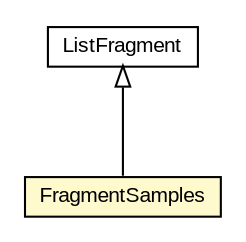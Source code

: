 #!/usr/local/bin/dot
#
# Class diagram 
# Generated by UMLGraph version R5_6-24-gf6e263 (http://www.umlgraph.org/)
#

digraph G {
	edge [fontname="arial",fontsize=10,labelfontname="arial",labelfontsize=10];
	node [fontname="arial",fontsize=10,shape=plaintext];
	nodesep=0.25;
	ranksep=0.5;
	// org.osmdroid.samplefragments.FragmentSamples
	c36962 [label=<<table title="org.osmdroid.samplefragments.FragmentSamples" border="0" cellborder="1" cellspacing="0" cellpadding="2" port="p" bgcolor="lemonChiffon" href="./FragmentSamples.html">
		<tr><td><table border="0" cellspacing="0" cellpadding="1">
<tr><td align="center" balign="center"> FragmentSamples </td></tr>
		</table></td></tr>
		</table>>, URL="./FragmentSamples.html", fontname="arial", fontcolor="black", fontsize=10.0];
	//org.osmdroid.samplefragments.FragmentSamples extends ListFragment
	c37208:p -> c36962:p [dir=back,arrowtail=empty];
	// ListFragment
	c37208[label=<<table title="ListFragment" border="0" cellborder="1" cellspacing="0" cellpadding="2" port="p" href="http://java.sun.com/j2se/1.4.2/docs/api//ListFragment.html">
		<tr><td><table border="0" cellspacing="0" cellpadding="1">
<tr><td align="center" balign="center"> ListFragment </td></tr>
		</table></td></tr>
		</table>>, fontname="arial", fontcolor="black", fontsize=10.0];
}

